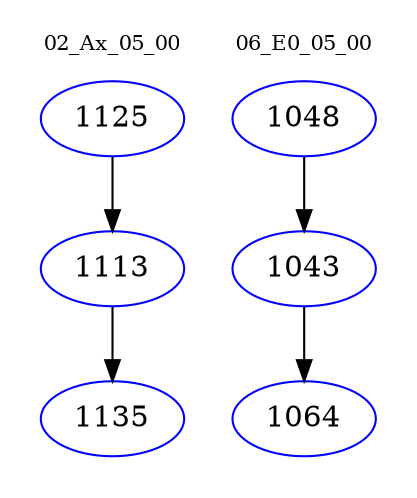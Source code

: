 digraph{
subgraph cluster_0 {
color = white
label = "02_Ax_05_00";
fontsize=10;
T0_1125 [label="1125", color="blue"]
T0_1125 -> T0_1113 [color="black"]
T0_1113 [label="1113", color="blue"]
T0_1113 -> T0_1135 [color="black"]
T0_1135 [label="1135", color="blue"]
}
subgraph cluster_1 {
color = white
label = "06_E0_05_00";
fontsize=10;
T1_1048 [label="1048", color="blue"]
T1_1048 -> T1_1043 [color="black"]
T1_1043 [label="1043", color="blue"]
T1_1043 -> T1_1064 [color="black"]
T1_1064 [label="1064", color="blue"]
}
}
